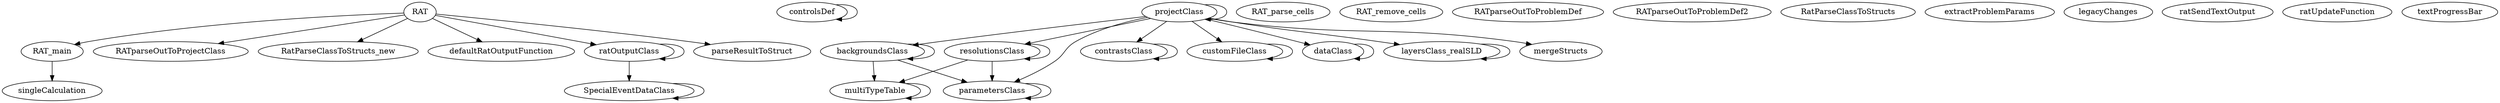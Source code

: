 /* Created by mdot for Matlab */
digraph m2html {
  RAT -> RAT_main;
  RAT -> RATparseOutToProjectClass;
  RAT -> RatParseClassToStructs_new;
  RAT -> defaultRatOutputFunction;
  RAT -> ratOutputClass;
  RAT -> parseResultToStruct;
  RAT_main -> singleCalculation;
  controlsDef -> controlsDef;
  SpecialEventDataClass -> SpecialEventDataClass;
  ratOutputClass -> SpecialEventDataClass;
  ratOutputClass -> ratOutputClass;
  backgroundsClass -> backgroundsClass;
  backgroundsClass -> multiTypeTable;
  backgroundsClass -> parametersClass;
  contrastsClass -> contrastsClass;
  customFileClass -> customFileClass;
  dataClass -> dataClass;
  layersClass_realSLD -> layersClass_realSLD;
  multiTypeTable -> multiTypeTable;
  parametersClass -> parametersClass;
  projectClass -> backgroundsClass;
  projectClass -> contrastsClass;
  projectClass -> customFileClass;
  projectClass -> dataClass;
  projectClass -> layersClass_realSLD;
  projectClass -> mergeStructs;
  projectClass -> parametersClass;
  projectClass -> projectClass;
  projectClass -> resolutionsClass;
  resolutionsClass -> multiTypeTable;
  resolutionsClass -> parametersClass;
  resolutionsClass -> resolutionsClass;

  RAT [URL="API/RAT.html"];
  RAT_main [URL="API/RAT_main.html"];
  RAT_parse_cells [URL="API/RAT_parse_cells.html"];
  RAT_remove_cells [URL="API/RAT_remove_cells.html"];
  RATparseOutToProblemDef [URL="API/RATparseOutToProblemDef.html"];
  RATparseOutToProblemDef2 [URL="API/RATparseOutToProblemDef2.html"];
  RATparseOutToProjectClass [URL="API/RATparseOutToProjectClass.html"];
  RatParseClassToStructs [URL="API/RatParseClassToStructs.html"];
  RatParseClassToStructs_new [URL="API/RatParseClassToStructs_new.html"];
  controlsDef [URL="API/controlsDef_class/controlsDef.html"];
  extractProblemParams [URL="API/extractProblemParams.html"];
  legacyChanges [URL="API/legacyChanges.html"];
  SpecialEventDataClass [URL="API/outputFcn/SpecialEventDataClass.html"];
  defaultRatOutputFunction [URL="API/outputFcn/defaultRatOutputFunction.html"];
  ratOutputClass [URL="API/outputFcn/ratOutputClass.html"];
  ratSendTextOutput [URL="API/outputFcn/ratSendTextOutput.html"];
  ratUpdateFunction [URL="API/outputFcn/ratUpdateFunction.html"];
  parseResultToStruct [URL="API/parseResultToStruct.html"];
  backgroundsClass [URL="API/projectClass/backgroundsClass.html"];
  contrastsClass [URL="API/projectClass/contrastsClass.html"];
  customFileClass [URL="API/projectClass/customFileClass.html"];
  dataClass [URL="API/projectClass/dataClass.html"];
  layersClass_realSLD [URL="API/projectClass/layersClass_realSLD.html"];
  mergeStructs [URL="API/projectClass/mergeStructs.html"];
  multiTypeTable [URL="API/projectClass/multiTypeTable.html"];
  parametersClass [URL="API/projectClass/parametersClass.html"];
  projectClass [URL="API/projectClass/projectClass.html"];
  resolutionsClass [URL="API/projectClass/resolutionsClass.html"];
  singleCalculation [URL="API/singleCalculation.html"];
  textProgressBar [URL="API/textProgressBar.html"];
}